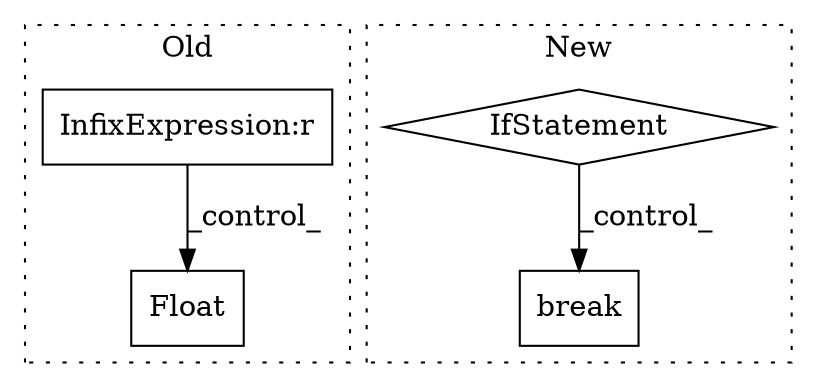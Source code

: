 digraph G {
subgraph cluster0 {
1 [label="Float" a="32" s="1053,1079" l="6,1" shape="box"];
4 [label="InfixExpression:r" a="27" s="1025" l="4" shape="box"];
label = "Old";
style="dotted";
}
subgraph cluster1 {
2 [label="break" a="10" s="1399" l="6" shape="box"];
3 [label="IfStatement" a="25" s="1367,1387" l="4,2" shape="diamond"];
label = "New";
style="dotted";
}
3 -> 2 [label="_control_"];
4 -> 1 [label="_control_"];
}